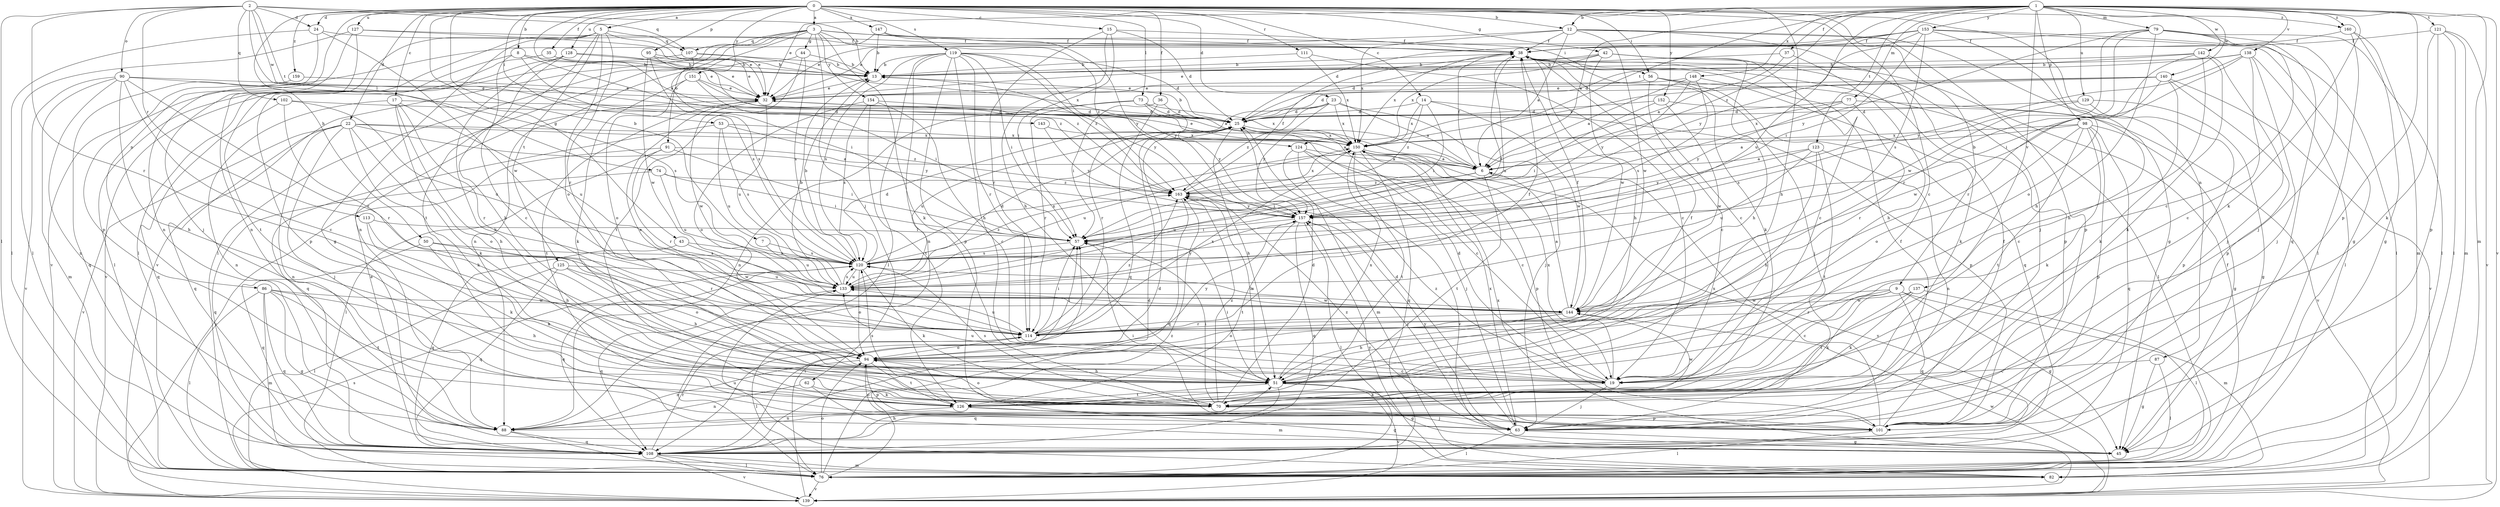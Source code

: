 strict digraph  {
0;
1;
2;
3;
5;
6;
7;
8;
9;
12;
13;
14;
15;
17;
19;
22;
23;
24;
25;
32;
35;
36;
37;
38;
42;
43;
44;
45;
50;
51;
53;
56;
57;
62;
63;
70;
73;
74;
76;
77;
79;
82;
86;
87;
88;
90;
91;
94;
95;
98;
101;
102;
107;
108;
111;
113;
114;
119;
120;
121;
123;
124;
125;
126;
127;
128;
129;
133;
137;
138;
139;
140;
142;
143;
144;
147;
148;
150;
151;
152;
153;
154;
157;
159;
160;
163;
0 -> 3  [label=a];
0 -> 5  [label=a];
0 -> 6  [label=a];
0 -> 7  [label=b];
0 -> 8  [label=b];
0 -> 9  [label=b];
0 -> 12  [label=b];
0 -> 14  [label=c];
0 -> 15  [label=c];
0 -> 17  [label=c];
0 -> 19  [label=c];
0 -> 22  [label=d];
0 -> 23  [label=d];
0 -> 24  [label=d];
0 -> 35  [label=f];
0 -> 36  [label=f];
0 -> 42  [label=g];
0 -> 43  [label=g];
0 -> 50  [label=h];
0 -> 51  [label=h];
0 -> 53  [label=i];
0 -> 56  [label=i];
0 -> 73  [label=l];
0 -> 86  [label=n];
0 -> 87  [label=n];
0 -> 95  [label=p];
0 -> 111  [label=r];
0 -> 119  [label=s];
0 -> 127  [label=u];
0 -> 128  [label=u];
0 -> 147  [label=x];
0 -> 151  [label=y];
0 -> 152  [label=y];
0 -> 159  [label=z];
0 -> 160  [label=z];
1 -> 6  [label=a];
1 -> 12  [label=b];
1 -> 32  [label=e];
1 -> 37  [label=f];
1 -> 70  [label=k];
1 -> 77  [label=m];
1 -> 79  [label=m];
1 -> 82  [label=m];
1 -> 98  [label=p];
1 -> 101  [label=p];
1 -> 121  [label=t];
1 -> 123  [label=t];
1 -> 124  [label=t];
1 -> 129  [label=u];
1 -> 133  [label=u];
1 -> 137  [label=v];
1 -> 138  [label=v];
1 -> 139  [label=v];
1 -> 140  [label=w];
1 -> 142  [label=w];
1 -> 148  [label=x];
1 -> 153  [label=y];
1 -> 160  [label=z];
1 -> 163  [label=z];
2 -> 13  [label=b];
2 -> 24  [label=d];
2 -> 74  [label=l];
2 -> 76  [label=l];
2 -> 90  [label=o];
2 -> 102  [label=q];
2 -> 107  [label=q];
2 -> 113  [label=r];
2 -> 114  [label=r];
2 -> 124  [label=t];
2 -> 143  [label=w];
3 -> 38  [label=f];
3 -> 44  [label=g];
3 -> 56  [label=i];
3 -> 62  [label=j];
3 -> 70  [label=k];
3 -> 76  [label=l];
3 -> 88  [label=n];
3 -> 91  [label=o];
3 -> 107  [label=q];
3 -> 139  [label=v];
3 -> 154  [label=y];
3 -> 163  [label=z];
5 -> 32  [label=e];
5 -> 45  [label=g];
5 -> 76  [label=l];
5 -> 88  [label=n];
5 -> 94  [label=o];
5 -> 107  [label=q];
5 -> 114  [label=r];
5 -> 125  [label=t];
5 -> 126  [label=t];
6 -> 38  [label=f];
6 -> 57  [label=i];
6 -> 126  [label=t];
6 -> 133  [label=u];
6 -> 139  [label=v];
6 -> 163  [label=z];
7 -> 120  [label=s];
7 -> 133  [label=u];
8 -> 13  [label=b];
8 -> 19  [label=c];
8 -> 76  [label=l];
8 -> 120  [label=s];
8 -> 163  [label=z];
9 -> 19  [label=c];
9 -> 45  [label=g];
9 -> 70  [label=k];
9 -> 82  [label=m];
9 -> 108  [label=q];
9 -> 114  [label=r];
9 -> 144  [label=w];
12 -> 6  [label=a];
12 -> 32  [label=e];
12 -> 38  [label=f];
12 -> 45  [label=g];
12 -> 63  [label=j];
12 -> 101  [label=p];
12 -> 144  [label=w];
12 -> 150  [label=x];
13 -> 32  [label=e];
13 -> 157  [label=y];
14 -> 25  [label=d];
14 -> 57  [label=i];
14 -> 101  [label=p];
14 -> 144  [label=w];
14 -> 150  [label=x];
14 -> 163  [label=z];
15 -> 25  [label=d];
15 -> 38  [label=f];
15 -> 51  [label=h];
15 -> 57  [label=i];
15 -> 114  [label=r];
17 -> 25  [label=d];
17 -> 51  [label=h];
17 -> 70  [label=k];
17 -> 88  [label=n];
17 -> 114  [label=r];
17 -> 133  [label=u];
19 -> 25  [label=d];
19 -> 63  [label=j];
19 -> 70  [label=k];
19 -> 133  [label=u];
19 -> 150  [label=x];
19 -> 163  [label=z];
22 -> 6  [label=a];
22 -> 63  [label=j];
22 -> 70  [label=k];
22 -> 88  [label=n];
22 -> 94  [label=o];
22 -> 108  [label=q];
22 -> 139  [label=v];
22 -> 150  [label=x];
22 -> 157  [label=y];
23 -> 6  [label=a];
23 -> 25  [label=d];
23 -> 63  [label=j];
23 -> 114  [label=r];
23 -> 150  [label=x];
23 -> 157  [label=y];
23 -> 163  [label=z];
24 -> 38  [label=f];
24 -> 76  [label=l];
24 -> 101  [label=p];
24 -> 144  [label=w];
25 -> 13  [label=b];
25 -> 19  [label=c];
25 -> 51  [label=h];
25 -> 133  [label=u];
25 -> 150  [label=x];
32 -> 25  [label=d];
32 -> 126  [label=t];
32 -> 133  [label=u];
32 -> 144  [label=w];
35 -> 13  [label=b];
35 -> 32  [label=e];
35 -> 126  [label=t];
36 -> 25  [label=d];
36 -> 57  [label=i];
36 -> 108  [label=q];
37 -> 6  [label=a];
37 -> 13  [label=b];
37 -> 51  [label=h];
38 -> 13  [label=b];
38 -> 19  [label=c];
38 -> 51  [label=h];
38 -> 70  [label=k];
38 -> 133  [label=u];
38 -> 150  [label=x];
42 -> 13  [label=b];
42 -> 19  [label=c];
42 -> 25  [label=d];
42 -> 51  [label=h];
42 -> 101  [label=p];
42 -> 144  [label=w];
42 -> 150  [label=x];
43 -> 108  [label=q];
43 -> 120  [label=s];
43 -> 144  [label=w];
44 -> 13  [label=b];
44 -> 88  [label=n];
44 -> 120  [label=s];
44 -> 126  [label=t];
45 -> 150  [label=x];
50 -> 70  [label=k];
50 -> 108  [label=q];
50 -> 114  [label=r];
50 -> 120  [label=s];
51 -> 38  [label=f];
51 -> 45  [label=g];
51 -> 57  [label=i];
51 -> 108  [label=q];
51 -> 126  [label=t];
51 -> 139  [label=v];
51 -> 150  [label=x];
53 -> 108  [label=q];
53 -> 120  [label=s];
53 -> 133  [label=u];
53 -> 150  [label=x];
53 -> 163  [label=z];
56 -> 19  [label=c];
56 -> 32  [label=e];
56 -> 63  [label=j];
56 -> 76  [label=l];
56 -> 108  [label=q];
57 -> 120  [label=s];
62 -> 70  [label=k];
62 -> 82  [label=m];
62 -> 88  [label=n];
63 -> 25  [label=d];
63 -> 38  [label=f];
63 -> 45  [label=g];
63 -> 76  [label=l];
63 -> 150  [label=x];
63 -> 157  [label=y];
63 -> 163  [label=z];
70 -> 25  [label=d];
70 -> 57  [label=i];
70 -> 63  [label=j];
70 -> 94  [label=o];
70 -> 120  [label=s];
70 -> 163  [label=z];
73 -> 25  [label=d];
73 -> 88  [label=n];
73 -> 114  [label=r];
73 -> 150  [label=x];
73 -> 157  [label=y];
74 -> 57  [label=i];
74 -> 108  [label=q];
74 -> 133  [label=u];
74 -> 163  [label=z];
76 -> 25  [label=d];
76 -> 38  [label=f];
76 -> 94  [label=o];
76 -> 139  [label=v];
76 -> 163  [label=z];
77 -> 19  [label=c];
77 -> 25  [label=d];
77 -> 114  [label=r];
77 -> 150  [label=x];
77 -> 157  [label=y];
79 -> 19  [label=c];
79 -> 38  [label=f];
79 -> 51  [label=h];
79 -> 63  [label=j];
79 -> 76  [label=l];
79 -> 108  [label=q];
79 -> 114  [label=r];
79 -> 144  [label=w];
79 -> 157  [label=y];
82 -> 133  [label=u];
82 -> 157  [label=y];
86 -> 45  [label=g];
86 -> 51  [label=h];
86 -> 76  [label=l];
86 -> 82  [label=m];
86 -> 108  [label=q];
86 -> 126  [label=t];
86 -> 144  [label=w];
87 -> 19  [label=c];
87 -> 45  [label=g];
87 -> 76  [label=l];
88 -> 76  [label=l];
88 -> 108  [label=q];
90 -> 19  [label=c];
90 -> 32  [label=e];
90 -> 51  [label=h];
90 -> 82  [label=m];
90 -> 88  [label=n];
90 -> 114  [label=r];
90 -> 120  [label=s];
90 -> 139  [label=v];
91 -> 6  [label=a];
91 -> 57  [label=i];
91 -> 76  [label=l];
91 -> 114  [label=r];
91 -> 139  [label=v];
94 -> 19  [label=c];
94 -> 32  [label=e];
94 -> 51  [label=h];
94 -> 57  [label=i];
94 -> 88  [label=n];
94 -> 101  [label=p];
94 -> 126  [label=t];
94 -> 157  [label=y];
95 -> 13  [label=b];
95 -> 32  [label=e];
95 -> 120  [label=s];
95 -> 144  [label=w];
95 -> 163  [label=z];
98 -> 6  [label=a];
98 -> 45  [label=g];
98 -> 70  [label=k];
98 -> 94  [label=o];
98 -> 101  [label=p];
98 -> 108  [label=q];
98 -> 126  [label=t];
98 -> 150  [label=x];
101 -> 38  [label=f];
101 -> 57  [label=i];
101 -> 76  [label=l];
101 -> 94  [label=o];
101 -> 150  [label=x];
102 -> 25  [label=d];
102 -> 108  [label=q];
102 -> 114  [label=r];
102 -> 133  [label=u];
107 -> 13  [label=b];
107 -> 57  [label=i];
107 -> 139  [label=v];
107 -> 150  [label=x];
108 -> 25  [label=d];
108 -> 32  [label=e];
108 -> 51  [label=h];
108 -> 76  [label=l];
108 -> 82  [label=m];
108 -> 114  [label=r];
108 -> 139  [label=v];
111 -> 13  [label=b];
111 -> 19  [label=c];
111 -> 150  [label=x];
113 -> 51  [label=h];
113 -> 57  [label=i];
113 -> 70  [label=k];
114 -> 38  [label=f];
114 -> 57  [label=i];
114 -> 76  [label=l];
114 -> 94  [label=o];
114 -> 133  [label=u];
114 -> 150  [label=x];
114 -> 163  [label=z];
119 -> 13  [label=b];
119 -> 25  [label=d];
119 -> 51  [label=h];
119 -> 57  [label=i];
119 -> 76  [label=l];
119 -> 88  [label=n];
119 -> 101  [label=p];
119 -> 114  [label=r];
119 -> 120  [label=s];
119 -> 157  [label=y];
119 -> 163  [label=z];
120 -> 13  [label=b];
120 -> 25  [label=d];
120 -> 38  [label=f];
120 -> 70  [label=k];
120 -> 94  [label=o];
120 -> 108  [label=q];
120 -> 133  [label=u];
120 -> 150  [label=x];
120 -> 163  [label=z];
121 -> 38  [label=f];
121 -> 70  [label=k];
121 -> 76  [label=l];
121 -> 82  [label=m];
121 -> 101  [label=p];
121 -> 139  [label=v];
123 -> 6  [label=a];
123 -> 51  [label=h];
123 -> 88  [label=n];
123 -> 126  [label=t];
123 -> 133  [label=u];
123 -> 157  [label=y];
124 -> 6  [label=a];
124 -> 19  [label=c];
124 -> 63  [label=j];
124 -> 82  [label=m];
124 -> 139  [label=v];
125 -> 51  [label=h];
125 -> 76  [label=l];
125 -> 94  [label=o];
125 -> 108  [label=q];
125 -> 133  [label=u];
126 -> 45  [label=g];
126 -> 88  [label=n];
126 -> 101  [label=p];
126 -> 120  [label=s];
126 -> 144  [label=w];
127 -> 32  [label=e];
127 -> 38  [label=f];
127 -> 63  [label=j];
127 -> 76  [label=l];
127 -> 88  [label=n];
128 -> 13  [label=b];
128 -> 32  [label=e];
128 -> 51  [label=h];
128 -> 70  [label=k];
128 -> 101  [label=p];
129 -> 25  [label=d];
129 -> 45  [label=g];
129 -> 101  [label=p];
129 -> 120  [label=s];
133 -> 13  [label=b];
133 -> 25  [label=d];
133 -> 108  [label=q];
133 -> 120  [label=s];
133 -> 144  [label=w];
133 -> 157  [label=y];
137 -> 70  [label=k];
137 -> 76  [label=l];
137 -> 126  [label=t];
137 -> 144  [label=w];
138 -> 13  [label=b];
138 -> 19  [label=c];
138 -> 25  [label=d];
138 -> 57  [label=i];
138 -> 63  [label=j];
138 -> 76  [label=l];
138 -> 157  [label=y];
139 -> 57  [label=i];
139 -> 120  [label=s];
139 -> 144  [label=w];
140 -> 25  [label=d];
140 -> 32  [label=e];
140 -> 70  [label=k];
140 -> 101  [label=p];
140 -> 139  [label=v];
140 -> 144  [label=w];
140 -> 150  [label=x];
142 -> 13  [label=b];
142 -> 32  [label=e];
142 -> 51  [label=h];
142 -> 63  [label=j];
142 -> 70  [label=k];
142 -> 114  [label=r];
143 -> 150  [label=x];
143 -> 157  [label=y];
144 -> 6  [label=a];
144 -> 38  [label=f];
144 -> 51  [label=h];
144 -> 94  [label=o];
144 -> 114  [label=r];
144 -> 120  [label=s];
147 -> 13  [label=b];
147 -> 38  [label=f];
147 -> 139  [label=v];
147 -> 157  [label=y];
148 -> 6  [label=a];
148 -> 32  [label=e];
148 -> 70  [label=k];
148 -> 120  [label=s];
148 -> 157  [label=y];
150 -> 6  [label=a];
150 -> 32  [label=e];
150 -> 101  [label=p];
150 -> 108  [label=q];
150 -> 126  [label=t];
150 -> 133  [label=u];
151 -> 6  [label=a];
151 -> 32  [label=e];
151 -> 57  [label=i];
151 -> 70  [label=k];
151 -> 94  [label=o];
152 -> 25  [label=d];
152 -> 57  [label=i];
152 -> 139  [label=v];
152 -> 144  [label=w];
153 -> 25  [label=d];
153 -> 32  [label=e];
153 -> 38  [label=f];
153 -> 45  [label=g];
153 -> 57  [label=i];
153 -> 76  [label=l];
153 -> 94  [label=o];
153 -> 120  [label=s];
153 -> 157  [label=y];
154 -> 19  [label=c];
154 -> 25  [label=d];
154 -> 94  [label=o];
154 -> 120  [label=s];
154 -> 126  [label=t];
157 -> 57  [label=i];
157 -> 63  [label=j];
157 -> 76  [label=l];
157 -> 108  [label=q];
157 -> 126  [label=t];
159 -> 32  [label=e];
159 -> 108  [label=q];
160 -> 38  [label=f];
160 -> 45  [label=g];
160 -> 76  [label=l];
160 -> 82  [label=m];
163 -> 38  [label=f];
163 -> 51  [label=h];
163 -> 108  [label=q];
163 -> 150  [label=x];
163 -> 157  [label=y];
}
